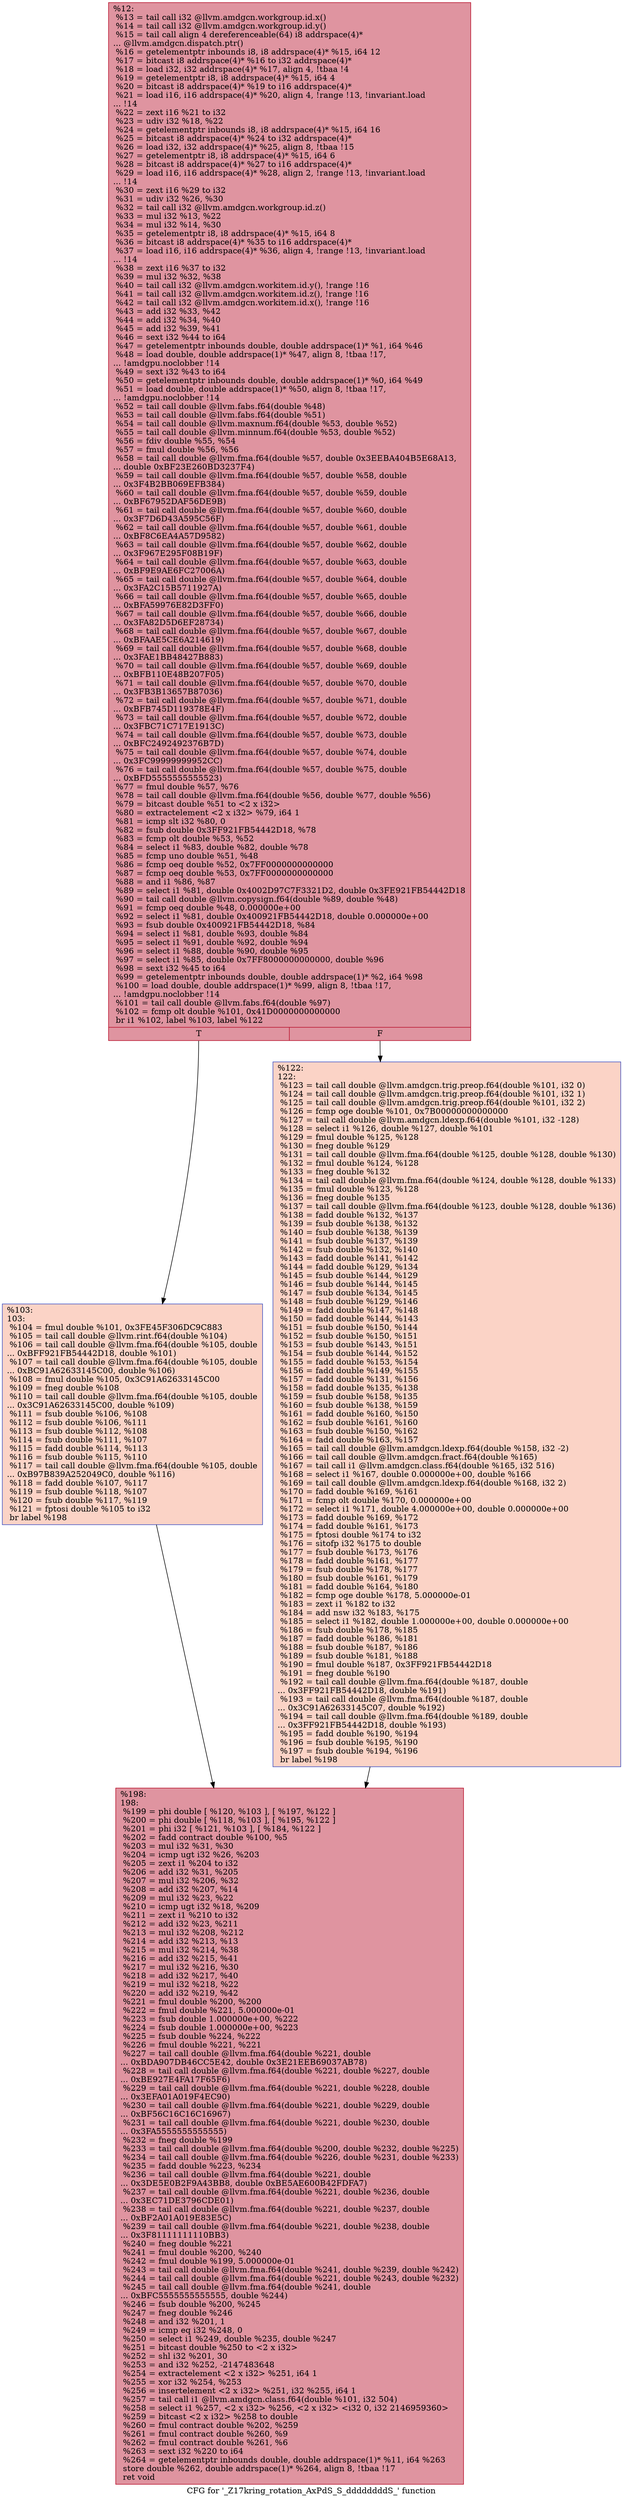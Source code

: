 digraph "CFG for '_Z17kring_rotation_AxPdS_S_ddddddddS_' function" {
	label="CFG for '_Z17kring_rotation_AxPdS_S_ddddddddS_' function";

	Node0x4c11a00 [shape=record,color="#b70d28ff", style=filled, fillcolor="#b70d2870",label="{%12:\l  %13 = tail call i32 @llvm.amdgcn.workgroup.id.x()\l  %14 = tail call i32 @llvm.amdgcn.workgroup.id.y()\l  %15 = tail call align 4 dereferenceable(64) i8 addrspace(4)*\l... @llvm.amdgcn.dispatch.ptr()\l  %16 = getelementptr inbounds i8, i8 addrspace(4)* %15, i64 12\l  %17 = bitcast i8 addrspace(4)* %16 to i32 addrspace(4)*\l  %18 = load i32, i32 addrspace(4)* %17, align 4, !tbaa !4\l  %19 = getelementptr i8, i8 addrspace(4)* %15, i64 4\l  %20 = bitcast i8 addrspace(4)* %19 to i16 addrspace(4)*\l  %21 = load i16, i16 addrspace(4)* %20, align 4, !range !13, !invariant.load\l... !14\l  %22 = zext i16 %21 to i32\l  %23 = udiv i32 %18, %22\l  %24 = getelementptr inbounds i8, i8 addrspace(4)* %15, i64 16\l  %25 = bitcast i8 addrspace(4)* %24 to i32 addrspace(4)*\l  %26 = load i32, i32 addrspace(4)* %25, align 8, !tbaa !15\l  %27 = getelementptr i8, i8 addrspace(4)* %15, i64 6\l  %28 = bitcast i8 addrspace(4)* %27 to i16 addrspace(4)*\l  %29 = load i16, i16 addrspace(4)* %28, align 2, !range !13, !invariant.load\l... !14\l  %30 = zext i16 %29 to i32\l  %31 = udiv i32 %26, %30\l  %32 = tail call i32 @llvm.amdgcn.workgroup.id.z()\l  %33 = mul i32 %13, %22\l  %34 = mul i32 %14, %30\l  %35 = getelementptr i8, i8 addrspace(4)* %15, i64 8\l  %36 = bitcast i8 addrspace(4)* %35 to i16 addrspace(4)*\l  %37 = load i16, i16 addrspace(4)* %36, align 4, !range !13, !invariant.load\l... !14\l  %38 = zext i16 %37 to i32\l  %39 = mul i32 %32, %38\l  %40 = tail call i32 @llvm.amdgcn.workitem.id.y(), !range !16\l  %41 = tail call i32 @llvm.amdgcn.workitem.id.z(), !range !16\l  %42 = tail call i32 @llvm.amdgcn.workitem.id.x(), !range !16\l  %43 = add i32 %33, %42\l  %44 = add i32 %34, %40\l  %45 = add i32 %39, %41\l  %46 = sext i32 %44 to i64\l  %47 = getelementptr inbounds double, double addrspace(1)* %1, i64 %46\l  %48 = load double, double addrspace(1)* %47, align 8, !tbaa !17,\l... !amdgpu.noclobber !14\l  %49 = sext i32 %43 to i64\l  %50 = getelementptr inbounds double, double addrspace(1)* %0, i64 %49\l  %51 = load double, double addrspace(1)* %50, align 8, !tbaa !17,\l... !amdgpu.noclobber !14\l  %52 = tail call double @llvm.fabs.f64(double %48)\l  %53 = tail call double @llvm.fabs.f64(double %51)\l  %54 = tail call double @llvm.maxnum.f64(double %53, double %52)\l  %55 = tail call double @llvm.minnum.f64(double %53, double %52)\l  %56 = fdiv double %55, %54\l  %57 = fmul double %56, %56\l  %58 = tail call double @llvm.fma.f64(double %57, double 0x3EEBA404B5E68A13,\l... double 0xBF23E260BD3237F4)\l  %59 = tail call double @llvm.fma.f64(double %57, double %58, double\l... 0x3F4B2BB069EFB384)\l  %60 = tail call double @llvm.fma.f64(double %57, double %59, double\l... 0xBF67952DAF56DE9B)\l  %61 = tail call double @llvm.fma.f64(double %57, double %60, double\l... 0x3F7D6D43A595C56F)\l  %62 = tail call double @llvm.fma.f64(double %57, double %61, double\l... 0xBF8C6EA4A57D9582)\l  %63 = tail call double @llvm.fma.f64(double %57, double %62, double\l... 0x3F967E295F08B19F)\l  %64 = tail call double @llvm.fma.f64(double %57, double %63, double\l... 0xBF9E9AE6FC27006A)\l  %65 = tail call double @llvm.fma.f64(double %57, double %64, double\l... 0x3FA2C15B5711927A)\l  %66 = tail call double @llvm.fma.f64(double %57, double %65, double\l... 0xBFA59976E82D3FF0)\l  %67 = tail call double @llvm.fma.f64(double %57, double %66, double\l... 0x3FA82D5D6EF28734)\l  %68 = tail call double @llvm.fma.f64(double %57, double %67, double\l... 0xBFAAE5CE6A214619)\l  %69 = tail call double @llvm.fma.f64(double %57, double %68, double\l... 0x3FAE1BB48427B883)\l  %70 = tail call double @llvm.fma.f64(double %57, double %69, double\l... 0xBFB110E48B207F05)\l  %71 = tail call double @llvm.fma.f64(double %57, double %70, double\l... 0x3FB3B13657B87036)\l  %72 = tail call double @llvm.fma.f64(double %57, double %71, double\l... 0xBFB745D119378E4F)\l  %73 = tail call double @llvm.fma.f64(double %57, double %72, double\l... 0x3FBC71C717E1913C)\l  %74 = tail call double @llvm.fma.f64(double %57, double %73, double\l... 0xBFC2492492376B7D)\l  %75 = tail call double @llvm.fma.f64(double %57, double %74, double\l... 0x3FC99999999952CC)\l  %76 = tail call double @llvm.fma.f64(double %57, double %75, double\l... 0xBFD5555555555523)\l  %77 = fmul double %57, %76\l  %78 = tail call double @llvm.fma.f64(double %56, double %77, double %56)\l  %79 = bitcast double %51 to \<2 x i32\>\l  %80 = extractelement \<2 x i32\> %79, i64 1\l  %81 = icmp slt i32 %80, 0\l  %82 = fsub double 0x3FF921FB54442D18, %78\l  %83 = fcmp olt double %53, %52\l  %84 = select i1 %83, double %82, double %78\l  %85 = fcmp uno double %51, %48\l  %86 = fcmp oeq double %52, 0x7FF0000000000000\l  %87 = fcmp oeq double %53, 0x7FF0000000000000\l  %88 = and i1 %86, %87\l  %89 = select i1 %81, double 0x4002D97C7F3321D2, double 0x3FE921FB54442D18\l  %90 = tail call double @llvm.copysign.f64(double %89, double %48)\l  %91 = fcmp oeq double %48, 0.000000e+00\l  %92 = select i1 %81, double 0x400921FB54442D18, double 0.000000e+00\l  %93 = fsub double 0x400921FB54442D18, %84\l  %94 = select i1 %81, double %93, double %84\l  %95 = select i1 %91, double %92, double %94\l  %96 = select i1 %88, double %90, double %95\l  %97 = select i1 %85, double 0x7FF8000000000000, double %96\l  %98 = sext i32 %45 to i64\l  %99 = getelementptr inbounds double, double addrspace(1)* %2, i64 %98\l  %100 = load double, double addrspace(1)* %99, align 8, !tbaa !17,\l... !amdgpu.noclobber !14\l  %101 = tail call double @llvm.fabs.f64(double %97)\l  %102 = fcmp olt double %101, 0x41D0000000000000\l  br i1 %102, label %103, label %122\l|{<s0>T|<s1>F}}"];
	Node0x4c11a00:s0 -> Node0x4c1c5f0;
	Node0x4c11a00:s1 -> Node0x4c1c680;
	Node0x4c1c5f0 [shape=record,color="#3d50c3ff", style=filled, fillcolor="#f59c7d70",label="{%103:\l103:                                              \l  %104 = fmul double %101, 0x3FE45F306DC9C883\l  %105 = tail call double @llvm.rint.f64(double %104)\l  %106 = tail call double @llvm.fma.f64(double %105, double\l... 0xBFF921FB54442D18, double %101)\l  %107 = tail call double @llvm.fma.f64(double %105, double\l... 0xBC91A62633145C00, double %106)\l  %108 = fmul double %105, 0x3C91A62633145C00\l  %109 = fneg double %108\l  %110 = tail call double @llvm.fma.f64(double %105, double\l... 0x3C91A62633145C00, double %109)\l  %111 = fsub double %106, %108\l  %112 = fsub double %106, %111\l  %113 = fsub double %112, %108\l  %114 = fsub double %111, %107\l  %115 = fadd double %114, %113\l  %116 = fsub double %115, %110\l  %117 = tail call double @llvm.fma.f64(double %105, double\l... 0xB97B839A252049C0, double %116)\l  %118 = fadd double %107, %117\l  %119 = fsub double %118, %107\l  %120 = fsub double %117, %119\l  %121 = fptosi double %105 to i32\l  br label %198\l}"];
	Node0x4c1c5f0 -> Node0x4c1d680;
	Node0x4c1c680 [shape=record,color="#3d50c3ff", style=filled, fillcolor="#f59c7d70",label="{%122:\l122:                                              \l  %123 = tail call double @llvm.amdgcn.trig.preop.f64(double %101, i32 0)\l  %124 = tail call double @llvm.amdgcn.trig.preop.f64(double %101, i32 1)\l  %125 = tail call double @llvm.amdgcn.trig.preop.f64(double %101, i32 2)\l  %126 = fcmp oge double %101, 0x7B00000000000000\l  %127 = tail call double @llvm.amdgcn.ldexp.f64(double %101, i32 -128)\l  %128 = select i1 %126, double %127, double %101\l  %129 = fmul double %125, %128\l  %130 = fneg double %129\l  %131 = tail call double @llvm.fma.f64(double %125, double %128, double %130)\l  %132 = fmul double %124, %128\l  %133 = fneg double %132\l  %134 = tail call double @llvm.fma.f64(double %124, double %128, double %133)\l  %135 = fmul double %123, %128\l  %136 = fneg double %135\l  %137 = tail call double @llvm.fma.f64(double %123, double %128, double %136)\l  %138 = fadd double %132, %137\l  %139 = fsub double %138, %132\l  %140 = fsub double %138, %139\l  %141 = fsub double %137, %139\l  %142 = fsub double %132, %140\l  %143 = fadd double %141, %142\l  %144 = fadd double %129, %134\l  %145 = fsub double %144, %129\l  %146 = fsub double %144, %145\l  %147 = fsub double %134, %145\l  %148 = fsub double %129, %146\l  %149 = fadd double %147, %148\l  %150 = fadd double %144, %143\l  %151 = fsub double %150, %144\l  %152 = fsub double %150, %151\l  %153 = fsub double %143, %151\l  %154 = fsub double %144, %152\l  %155 = fadd double %153, %154\l  %156 = fadd double %149, %155\l  %157 = fadd double %131, %156\l  %158 = fadd double %135, %138\l  %159 = fsub double %158, %135\l  %160 = fsub double %138, %159\l  %161 = fadd double %160, %150\l  %162 = fsub double %161, %160\l  %163 = fsub double %150, %162\l  %164 = fadd double %163, %157\l  %165 = tail call double @llvm.amdgcn.ldexp.f64(double %158, i32 -2)\l  %166 = tail call double @llvm.amdgcn.fract.f64(double %165)\l  %167 = tail call i1 @llvm.amdgcn.class.f64(double %165, i32 516)\l  %168 = select i1 %167, double 0.000000e+00, double %166\l  %169 = tail call double @llvm.amdgcn.ldexp.f64(double %168, i32 2)\l  %170 = fadd double %169, %161\l  %171 = fcmp olt double %170, 0.000000e+00\l  %172 = select i1 %171, double 4.000000e+00, double 0.000000e+00\l  %173 = fadd double %169, %172\l  %174 = fadd double %161, %173\l  %175 = fptosi double %174 to i32\l  %176 = sitofp i32 %175 to double\l  %177 = fsub double %173, %176\l  %178 = fadd double %161, %177\l  %179 = fsub double %178, %177\l  %180 = fsub double %161, %179\l  %181 = fadd double %164, %180\l  %182 = fcmp oge double %178, 5.000000e-01\l  %183 = zext i1 %182 to i32\l  %184 = add nsw i32 %183, %175\l  %185 = select i1 %182, double 1.000000e+00, double 0.000000e+00\l  %186 = fsub double %178, %185\l  %187 = fadd double %186, %181\l  %188 = fsub double %187, %186\l  %189 = fsub double %181, %188\l  %190 = fmul double %187, 0x3FF921FB54442D18\l  %191 = fneg double %190\l  %192 = tail call double @llvm.fma.f64(double %187, double\l... 0x3FF921FB54442D18, double %191)\l  %193 = tail call double @llvm.fma.f64(double %187, double\l... 0x3C91A62633145C07, double %192)\l  %194 = tail call double @llvm.fma.f64(double %189, double\l... 0x3FF921FB54442D18, double %193)\l  %195 = fadd double %190, %194\l  %196 = fsub double %195, %190\l  %197 = fsub double %194, %196\l  br label %198\l}"];
	Node0x4c1c680 -> Node0x4c1d680;
	Node0x4c1d680 [shape=record,color="#b70d28ff", style=filled, fillcolor="#b70d2870",label="{%198:\l198:                                              \l  %199 = phi double [ %120, %103 ], [ %197, %122 ]\l  %200 = phi double [ %118, %103 ], [ %195, %122 ]\l  %201 = phi i32 [ %121, %103 ], [ %184, %122 ]\l  %202 = fadd contract double %100, %5\l  %203 = mul i32 %31, %30\l  %204 = icmp ugt i32 %26, %203\l  %205 = zext i1 %204 to i32\l  %206 = add i32 %31, %205\l  %207 = mul i32 %206, %32\l  %208 = add i32 %207, %14\l  %209 = mul i32 %23, %22\l  %210 = icmp ugt i32 %18, %209\l  %211 = zext i1 %210 to i32\l  %212 = add i32 %23, %211\l  %213 = mul i32 %208, %212\l  %214 = add i32 %213, %13\l  %215 = mul i32 %214, %38\l  %216 = add i32 %215, %41\l  %217 = mul i32 %216, %30\l  %218 = add i32 %217, %40\l  %219 = mul i32 %218, %22\l  %220 = add i32 %219, %42\l  %221 = fmul double %200, %200\l  %222 = fmul double %221, 5.000000e-01\l  %223 = fsub double 1.000000e+00, %222\l  %224 = fsub double 1.000000e+00, %223\l  %225 = fsub double %224, %222\l  %226 = fmul double %221, %221\l  %227 = tail call double @llvm.fma.f64(double %221, double\l... 0xBDA907DB46CC5E42, double 0x3E21EEB69037AB78)\l  %228 = tail call double @llvm.fma.f64(double %221, double %227, double\l... 0xBE927E4FA17F65F6)\l  %229 = tail call double @llvm.fma.f64(double %221, double %228, double\l... 0x3EFA01A019F4EC90)\l  %230 = tail call double @llvm.fma.f64(double %221, double %229, double\l... 0xBF56C16C16C16967)\l  %231 = tail call double @llvm.fma.f64(double %221, double %230, double\l... 0x3FA5555555555555)\l  %232 = fneg double %199\l  %233 = tail call double @llvm.fma.f64(double %200, double %232, double %225)\l  %234 = tail call double @llvm.fma.f64(double %226, double %231, double %233)\l  %235 = fadd double %223, %234\l  %236 = tail call double @llvm.fma.f64(double %221, double\l... 0x3DE5E0B2F9A43BB8, double 0xBE5AE600B42FDFA7)\l  %237 = tail call double @llvm.fma.f64(double %221, double %236, double\l... 0x3EC71DE3796CDE01)\l  %238 = tail call double @llvm.fma.f64(double %221, double %237, double\l... 0xBF2A01A019E83E5C)\l  %239 = tail call double @llvm.fma.f64(double %221, double %238, double\l... 0x3F81111111110BB3)\l  %240 = fneg double %221\l  %241 = fmul double %200, %240\l  %242 = fmul double %199, 5.000000e-01\l  %243 = tail call double @llvm.fma.f64(double %241, double %239, double %242)\l  %244 = tail call double @llvm.fma.f64(double %221, double %243, double %232)\l  %245 = tail call double @llvm.fma.f64(double %241, double\l... 0xBFC5555555555555, double %244)\l  %246 = fsub double %200, %245\l  %247 = fneg double %246\l  %248 = and i32 %201, 1\l  %249 = icmp eq i32 %248, 0\l  %250 = select i1 %249, double %235, double %247\l  %251 = bitcast double %250 to \<2 x i32\>\l  %252 = shl i32 %201, 30\l  %253 = and i32 %252, -2147483648\l  %254 = extractelement \<2 x i32\> %251, i64 1\l  %255 = xor i32 %254, %253\l  %256 = insertelement \<2 x i32\> %251, i32 %255, i64 1\l  %257 = tail call i1 @llvm.amdgcn.class.f64(double %101, i32 504)\l  %258 = select i1 %257, \<2 x i32\> %256, \<2 x i32\> \<i32 0, i32 2146959360\>\l  %259 = bitcast \<2 x i32\> %258 to double\l  %260 = fmul contract double %202, %259\l  %261 = fmul contract double %260, %9\l  %262 = fmul contract double %261, %6\l  %263 = sext i32 %220 to i64\l  %264 = getelementptr inbounds double, double addrspace(1)* %11, i64 %263\l  store double %262, double addrspace(1)* %264, align 8, !tbaa !17\l  ret void\l}"];
}
